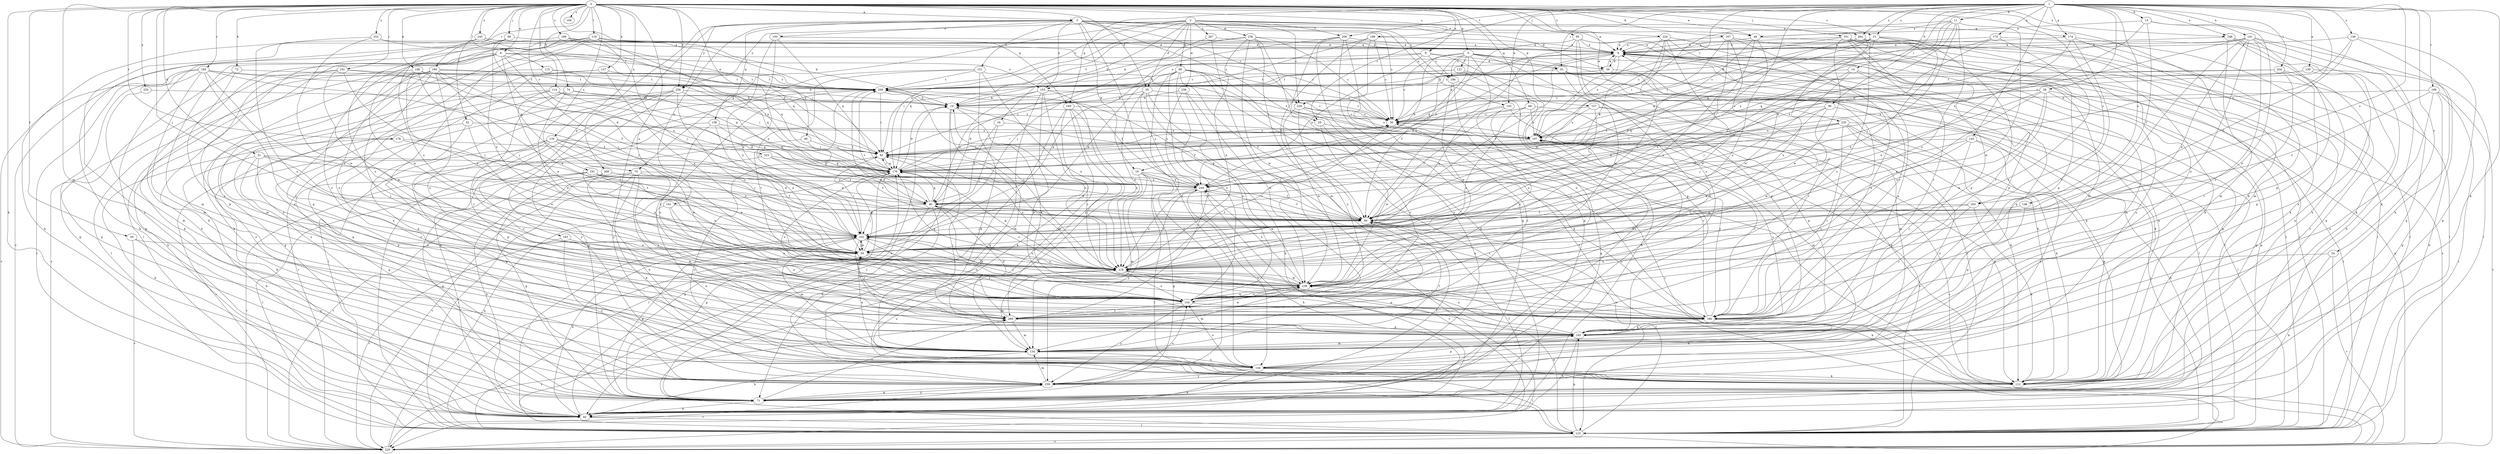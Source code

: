 strict digraph  {
0;
1;
2;
3;
5;
6;
8;
9;
11;
13;
14;
16;
18;
19;
21;
24;
28;
29;
30;
31;
35;
39;
40;
48;
49;
50;
52;
59;
60;
68;
69;
70;
71;
72;
74;
82;
90;
91;
92;
95;
99;
101;
102;
107;
108;
112;
114;
115;
116;
121;
123;
134;
135;
137;
139;
141;
143;
144;
145;
146;
149;
150;
151;
153;
154;
157;
158;
161;
163;
165;
169;
170;
174;
176;
178;
180;
181;
185;
186;
188;
189;
191;
194;
196;
197;
199;
204;
206;
208;
218;
223;
226;
228;
229;
235;
236;
238;
239;
245;
248;
249;
252;
255;
258;
259;
263;
264;
267;
268;
269;
0 -> 3  [label=a];
0 -> 5  [label=a];
0 -> 6  [label=a];
0 -> 8  [label=a];
0 -> 21  [label=c];
0 -> 31  [label=d];
0 -> 35  [label=d];
0 -> 48  [label=e];
0 -> 49  [label=e];
0 -> 52  [label=f];
0 -> 59  [label=f];
0 -> 68  [label=g];
0 -> 72  [label=h];
0 -> 74  [label=h];
0 -> 82  [label=h];
0 -> 95  [label=j];
0 -> 99  [label=j];
0 -> 101  [label=j];
0 -> 102  [label=j];
0 -> 107  [label=k];
0 -> 108  [label=k];
0 -> 112  [label=k];
0 -> 114  [label=l];
0 -> 115  [label=l];
0 -> 116  [label=l];
0 -> 134  [label=m];
0 -> 135  [label=n];
0 -> 137  [label=n];
0 -> 157  [label=p];
0 -> 169  [label=q];
0 -> 178  [label=r];
0 -> 180  [label=r];
0 -> 181  [label=r];
0 -> 185  [label=r];
0 -> 188  [label=s];
0 -> 189  [label=s];
0 -> 191  [label=s];
0 -> 194  [label=s];
0 -> 218  [label=u];
0 -> 223  [label=v];
0 -> 226  [label=v];
0 -> 235  [label=w];
0 -> 245  [label=x];
0 -> 248  [label=x];
0 -> 252  [label=y];
0 -> 255  [label=y];
0 -> 258  [label=y];
0 -> 263  [label=z];
1 -> 11  [label=b];
1 -> 13  [label=b];
1 -> 14  [label=b];
1 -> 21  [label=c];
1 -> 24  [label=c];
1 -> 28  [label=c];
1 -> 29  [label=c];
1 -> 60  [label=f];
1 -> 90  [label=i];
1 -> 91  [label=i];
1 -> 112  [label=k];
1 -> 139  [label=n];
1 -> 141  [label=n];
1 -> 143  [label=n];
1 -> 145  [label=o];
1 -> 146  [label=o];
1 -> 149  [label=o];
1 -> 169  [label=q];
1 -> 170  [label=q];
1 -> 174  [label=q];
1 -> 199  [label=t];
1 -> 204  [label=t];
1 -> 206  [label=t];
1 -> 228  [label=v];
1 -> 248  [label=x];
1 -> 249  [label=x];
1 -> 263  [label=z];
1 -> 264  [label=z];
2 -> 16  [label=b];
2 -> 35  [label=d];
2 -> 49  [label=e];
2 -> 69  [label=g];
2 -> 70  [label=g];
2 -> 174  [label=q];
2 -> 176  [label=q];
2 -> 206  [label=t];
2 -> 208  [label=t];
2 -> 228  [label=v];
2 -> 236  [label=w];
2 -> 238  [label=w];
2 -> 258  [label=y];
2 -> 264  [label=z];
2 -> 267  [label=z];
3 -> 9  [label=a];
3 -> 18  [label=b];
3 -> 29  [label=c];
3 -> 30  [label=c];
3 -> 39  [label=d];
3 -> 143  [label=n];
3 -> 144  [label=n];
3 -> 150  [label=o];
3 -> 151  [label=o];
3 -> 153  [label=o];
3 -> 158  [label=p];
3 -> 161  [label=p];
3 -> 163  [label=p];
3 -> 196  [label=s];
3 -> 228  [label=v];
3 -> 258  [label=y];
3 -> 268  [label=z];
5 -> 18  [label=b];
5 -> 30  [label=c];
5 -> 60  [label=f];
5 -> 91  [label=i];
5 -> 112  [label=k];
5 -> 121  [label=l];
5 -> 123  [label=l];
5 -> 165  [label=p];
5 -> 176  [label=q];
5 -> 196  [label=s];
5 -> 218  [label=u];
6 -> 39  [label=d];
6 -> 60  [label=f];
6 -> 70  [label=g];
6 -> 71  [label=g];
6 -> 112  [label=k];
6 -> 134  [label=m];
6 -> 153  [label=o];
6 -> 176  [label=q];
6 -> 269  [label=z];
8 -> 91  [label=i];
8 -> 92  [label=i];
8 -> 165  [label=p];
8 -> 196  [label=s];
8 -> 208  [label=t];
8 -> 249  [label=x];
9 -> 39  [label=d];
9 -> 40  [label=d];
9 -> 60  [label=f];
9 -> 71  [label=g];
9 -> 153  [label=o];
9 -> 197  [label=s];
9 -> 229  [label=v];
11 -> 40  [label=d];
11 -> 49  [label=e];
11 -> 92  [label=i];
11 -> 102  [label=j];
11 -> 176  [label=q];
11 -> 218  [label=u];
11 -> 239  [label=w];
11 -> 249  [label=x];
13 -> 49  [label=e];
13 -> 60  [label=f];
13 -> 112  [label=k];
13 -> 154  [label=o];
13 -> 249  [label=x];
14 -> 50  [label=e];
14 -> 102  [label=j];
14 -> 134  [label=m];
14 -> 165  [label=p];
14 -> 208  [label=t];
16 -> 40  [label=d];
16 -> 102  [label=j];
16 -> 197  [label=s];
18 -> 71  [label=g];
18 -> 123  [label=l];
18 -> 134  [label=m];
18 -> 239  [label=w];
18 -> 249  [label=x];
18 -> 259  [label=y];
19 -> 30  [label=c];
19 -> 123  [label=l];
19 -> 134  [label=m];
19 -> 218  [label=u];
21 -> 9  [label=a];
21 -> 30  [label=c];
21 -> 50  [label=e];
21 -> 60  [label=f];
21 -> 134  [label=m];
21 -> 176  [label=q];
21 -> 186  [label=r];
24 -> 82  [label=h];
24 -> 218  [label=u];
24 -> 229  [label=v];
28 -> 19  [label=b];
28 -> 50  [label=e];
28 -> 71  [label=g];
28 -> 102  [label=j];
28 -> 123  [label=l];
28 -> 176  [label=q];
28 -> 218  [label=u];
28 -> 239  [label=w];
29 -> 154  [label=o];
29 -> 197  [label=s];
29 -> 239  [label=w];
30 -> 9  [label=a];
30 -> 92  [label=i];
30 -> 197  [label=s];
31 -> 60  [label=f];
31 -> 82  [label=h];
31 -> 102  [label=j];
31 -> 165  [label=p];
31 -> 176  [label=q];
31 -> 186  [label=r];
35 -> 19  [label=b];
35 -> 30  [label=c];
35 -> 82  [label=h];
35 -> 218  [label=u];
35 -> 229  [label=v];
35 -> 249  [label=x];
39 -> 9  [label=a];
39 -> 112  [label=k];
39 -> 186  [label=r];
39 -> 208  [label=t];
40 -> 60  [label=f];
40 -> 71  [label=g];
40 -> 102  [label=j];
40 -> 112  [label=k];
40 -> 176  [label=q];
40 -> 208  [label=t];
40 -> 218  [label=u];
40 -> 269  [label=z];
48 -> 71  [label=g];
48 -> 92  [label=i];
48 -> 249  [label=x];
49 -> 9  [label=a];
49 -> 50  [label=e];
49 -> 60  [label=f];
49 -> 123  [label=l];
49 -> 218  [label=u];
50 -> 102  [label=j];
50 -> 123  [label=l];
50 -> 154  [label=o];
50 -> 176  [label=q];
50 -> 218  [label=u];
52 -> 82  [label=h];
52 -> 165  [label=p];
52 -> 176  [label=q];
52 -> 197  [label=s];
52 -> 239  [label=w];
59 -> 50  [label=e];
59 -> 229  [label=v];
59 -> 259  [label=y];
60 -> 19  [label=b];
60 -> 102  [label=j];
60 -> 208  [label=t];
68 -> 30  [label=c];
68 -> 60  [label=f];
68 -> 165  [label=p];
68 -> 197  [label=s];
68 -> 218  [label=u];
69 -> 30  [label=c];
69 -> 40  [label=d];
69 -> 60  [label=f];
69 -> 112  [label=k];
69 -> 123  [label=l];
69 -> 154  [label=o];
69 -> 186  [label=r];
69 -> 208  [label=t];
69 -> 259  [label=y];
69 -> 269  [label=z];
70 -> 82  [label=h];
70 -> 112  [label=k];
70 -> 123  [label=l];
70 -> 134  [label=m];
70 -> 229  [label=v];
70 -> 249  [label=x];
70 -> 269  [label=z];
71 -> 19  [label=b];
71 -> 60  [label=f];
71 -> 82  [label=h];
71 -> 259  [label=y];
71 -> 269  [label=z];
72 -> 71  [label=g];
72 -> 165  [label=p];
72 -> 208  [label=t];
74 -> 19  [label=b];
74 -> 186  [label=r];
74 -> 197  [label=s];
74 -> 239  [label=w];
74 -> 259  [label=y];
82 -> 60  [label=f];
82 -> 102  [label=j];
82 -> 123  [label=l];
82 -> 176  [label=q];
90 -> 30  [label=c];
90 -> 40  [label=d];
90 -> 102  [label=j];
90 -> 123  [label=l];
90 -> 239  [label=w];
91 -> 112  [label=k];
91 -> 123  [label=l];
91 -> 186  [label=r];
91 -> 208  [label=t];
91 -> 269  [label=z];
92 -> 176  [label=q];
92 -> 218  [label=u];
92 -> 259  [label=y];
95 -> 9  [label=a];
95 -> 60  [label=f];
95 -> 123  [label=l];
95 -> 154  [label=o];
95 -> 165  [label=p];
95 -> 239  [label=w];
95 -> 249  [label=x];
99 -> 9  [label=a];
99 -> 40  [label=d];
99 -> 50  [label=e];
99 -> 82  [label=h];
99 -> 154  [label=o];
101 -> 9  [label=a];
101 -> 30  [label=c];
101 -> 112  [label=k];
101 -> 123  [label=l];
101 -> 134  [label=m];
101 -> 165  [label=p];
101 -> 186  [label=r];
101 -> 239  [label=w];
102 -> 50  [label=e];
102 -> 71  [label=g];
102 -> 82  [label=h];
102 -> 92  [label=i];
102 -> 134  [label=m];
102 -> 154  [label=o];
102 -> 218  [label=u];
102 -> 269  [label=z];
107 -> 9  [label=a];
107 -> 123  [label=l];
107 -> 186  [label=r];
107 -> 197  [label=s];
107 -> 218  [label=u];
107 -> 239  [label=w];
108 -> 50  [label=e];
108 -> 102  [label=j];
108 -> 112  [label=k];
108 -> 154  [label=o];
108 -> 208  [label=t];
108 -> 249  [label=x];
112 -> 9  [label=a];
114 -> 19  [label=b];
114 -> 40  [label=d];
114 -> 50  [label=e];
114 -> 71  [label=g];
114 -> 92  [label=i];
114 -> 259  [label=y];
115 -> 82  [label=h];
115 -> 176  [label=q];
115 -> 208  [label=t];
116 -> 9  [label=a];
116 -> 19  [label=b];
116 -> 30  [label=c];
116 -> 82  [label=h];
116 -> 102  [label=j];
116 -> 123  [label=l];
116 -> 144  [label=n];
116 -> 249  [label=x];
116 -> 259  [label=y];
116 -> 269  [label=z];
121 -> 92  [label=i];
121 -> 123  [label=l];
121 -> 208  [label=t];
121 -> 259  [label=y];
123 -> 9  [label=a];
123 -> 60  [label=f];
123 -> 165  [label=p];
123 -> 197  [label=s];
123 -> 229  [label=v];
123 -> 239  [label=w];
134 -> 50  [label=e];
134 -> 60  [label=f];
134 -> 82  [label=h];
134 -> 144  [label=n];
135 -> 50  [label=e];
135 -> 92  [label=i];
135 -> 102  [label=j];
135 -> 112  [label=k];
135 -> 165  [label=p];
135 -> 186  [label=r];
135 -> 229  [label=v];
135 -> 239  [label=w];
137 -> 50  [label=e];
137 -> 71  [label=g];
137 -> 144  [label=n];
137 -> 208  [label=t];
139 -> 82  [label=h];
139 -> 144  [label=n];
139 -> 197  [label=s];
139 -> 208  [label=t];
141 -> 9  [label=a];
141 -> 50  [label=e];
141 -> 71  [label=g];
141 -> 102  [label=j];
141 -> 123  [label=l];
141 -> 154  [label=o];
141 -> 165  [label=p];
141 -> 176  [label=q];
141 -> 249  [label=x];
141 -> 269  [label=z];
143 -> 30  [label=c];
143 -> 71  [label=g];
143 -> 112  [label=k];
143 -> 154  [label=o];
144 -> 82  [label=h];
144 -> 112  [label=k];
144 -> 123  [label=l];
144 -> 154  [label=o];
144 -> 165  [label=p];
144 -> 218  [label=u];
144 -> 259  [label=y];
145 -> 50  [label=e];
145 -> 82  [label=h];
145 -> 92  [label=i];
145 -> 186  [label=r];
145 -> 259  [label=y];
145 -> 269  [label=z];
146 -> 60  [label=f];
146 -> 165  [label=p];
149 -> 9  [label=a];
149 -> 60  [label=f];
149 -> 71  [label=g];
149 -> 112  [label=k];
149 -> 197  [label=s];
150 -> 9  [label=a];
150 -> 50  [label=e];
150 -> 176  [label=q];
150 -> 218  [label=u];
151 -> 82  [label=h];
151 -> 102  [label=j];
151 -> 112  [label=k];
151 -> 197  [label=s];
151 -> 208  [label=t];
151 -> 218  [label=u];
153 -> 19  [label=b];
153 -> 30  [label=c];
153 -> 40  [label=d];
153 -> 71  [label=g];
153 -> 123  [label=l];
153 -> 165  [label=p];
153 -> 186  [label=r];
154 -> 102  [label=j];
154 -> 186  [label=r];
154 -> 239  [label=w];
154 -> 259  [label=y];
154 -> 269  [label=z];
157 -> 30  [label=c];
157 -> 112  [label=k];
157 -> 134  [label=m];
157 -> 197  [label=s];
157 -> 218  [label=u];
158 -> 50  [label=e];
158 -> 123  [label=l];
158 -> 154  [label=o];
158 -> 176  [label=q];
158 -> 197  [label=s];
161 -> 60  [label=f];
161 -> 144  [label=n];
161 -> 154  [label=o];
161 -> 186  [label=r];
163 -> 50  [label=e];
163 -> 154  [label=o];
163 -> 229  [label=v];
163 -> 259  [label=y];
165 -> 9  [label=a];
165 -> 50  [label=e];
165 -> 82  [label=h];
165 -> 92  [label=i];
165 -> 134  [label=m];
165 -> 197  [label=s];
165 -> 218  [label=u];
169 -> 30  [label=c];
169 -> 82  [label=h];
169 -> 112  [label=k];
169 -> 134  [label=m];
169 -> 218  [label=u];
169 -> 269  [label=z];
170 -> 9  [label=a];
170 -> 19  [label=b];
170 -> 134  [label=m];
170 -> 249  [label=x];
170 -> 269  [label=z];
174 -> 9  [label=a];
174 -> 71  [label=g];
174 -> 112  [label=k];
174 -> 186  [label=r];
174 -> 218  [label=u];
176 -> 19  [label=b];
176 -> 30  [label=c];
176 -> 60  [label=f];
176 -> 92  [label=i];
176 -> 123  [label=l];
176 -> 154  [label=o];
176 -> 249  [label=x];
178 -> 60  [label=f];
178 -> 82  [label=h];
178 -> 92  [label=i];
180 -> 50  [label=e];
180 -> 102  [label=j];
180 -> 112  [label=k];
180 -> 123  [label=l];
180 -> 134  [label=m];
180 -> 154  [label=o];
180 -> 165  [label=p];
180 -> 176  [label=q];
180 -> 186  [label=r];
180 -> 208  [label=t];
181 -> 19  [label=b];
181 -> 102  [label=j];
181 -> 208  [label=t];
181 -> 229  [label=v];
181 -> 239  [label=w];
181 -> 269  [label=z];
185 -> 50  [label=e];
185 -> 60  [label=f];
185 -> 71  [label=g];
185 -> 92  [label=i];
185 -> 123  [label=l];
185 -> 134  [label=m];
185 -> 186  [label=r];
185 -> 208  [label=t];
185 -> 229  [label=v];
186 -> 9  [label=a];
186 -> 19  [label=b];
186 -> 30  [label=c];
186 -> 144  [label=n];
186 -> 165  [label=p];
186 -> 197  [label=s];
186 -> 239  [label=w];
186 -> 249  [label=x];
188 -> 9  [label=a];
188 -> 30  [label=c];
188 -> 50  [label=e];
188 -> 60  [label=f];
188 -> 71  [label=g];
189 -> 9  [label=a];
189 -> 92  [label=i];
189 -> 176  [label=q];
189 -> 229  [label=v];
189 -> 239  [label=w];
191 -> 40  [label=d];
191 -> 50  [label=e];
191 -> 60  [label=f];
191 -> 71  [label=g];
191 -> 123  [label=l];
191 -> 218  [label=u];
191 -> 229  [label=v];
191 -> 249  [label=x];
196 -> 82  [label=h];
196 -> 154  [label=o];
196 -> 239  [label=w];
197 -> 92  [label=i];
197 -> 112  [label=k];
197 -> 134  [label=m];
197 -> 186  [label=r];
197 -> 259  [label=y];
199 -> 19  [label=b];
199 -> 60  [label=f];
199 -> 71  [label=g];
199 -> 123  [label=l];
199 -> 144  [label=n];
199 -> 229  [label=v];
204 -> 30  [label=c];
204 -> 165  [label=p];
204 -> 186  [label=r];
204 -> 208  [label=t];
204 -> 259  [label=y];
206 -> 9  [label=a];
206 -> 50  [label=e];
206 -> 71  [label=g];
206 -> 82  [label=h];
206 -> 112  [label=k];
206 -> 259  [label=y];
208 -> 19  [label=b];
208 -> 60  [label=f];
208 -> 92  [label=i];
208 -> 218  [label=u];
208 -> 259  [label=y];
208 -> 269  [label=z];
218 -> 30  [label=c];
218 -> 92  [label=i];
218 -> 134  [label=m];
218 -> 154  [label=o];
218 -> 165  [label=p];
218 -> 176  [label=q];
218 -> 239  [label=w];
218 -> 249  [label=x];
223 -> 40  [label=d];
223 -> 60  [label=f];
223 -> 176  [label=q];
223 -> 218  [label=u];
226 -> 9  [label=a];
226 -> 50  [label=e];
226 -> 123  [label=l];
226 -> 197  [label=s];
226 -> 239  [label=w];
226 -> 249  [label=x];
226 -> 259  [label=y];
228 -> 30  [label=c];
228 -> 154  [label=o];
228 -> 197  [label=s];
228 -> 229  [label=v];
228 -> 239  [label=w];
229 -> 9  [label=a];
229 -> 176  [label=q];
229 -> 197  [label=s];
229 -> 269  [label=z];
235 -> 71  [label=g];
235 -> 92  [label=i];
235 -> 112  [label=k];
235 -> 123  [label=l];
235 -> 176  [label=q];
235 -> 186  [label=r];
235 -> 197  [label=s];
235 -> 259  [label=y];
236 -> 9  [label=a];
236 -> 30  [label=c];
236 -> 102  [label=j];
236 -> 134  [label=m];
236 -> 176  [label=q];
236 -> 218  [label=u];
236 -> 229  [label=v];
236 -> 239  [label=w];
238 -> 19  [label=b];
238 -> 154  [label=o];
238 -> 239  [label=w];
238 -> 249  [label=x];
239 -> 102  [label=j];
239 -> 112  [label=k];
239 -> 134  [label=m];
239 -> 154  [label=o];
239 -> 176  [label=q];
239 -> 208  [label=t];
239 -> 249  [label=x];
245 -> 9  [label=a];
245 -> 82  [label=h];
245 -> 92  [label=i];
245 -> 208  [label=t];
245 -> 218  [label=u];
245 -> 259  [label=y];
248 -> 9  [label=a];
248 -> 82  [label=h];
248 -> 112  [label=k];
248 -> 134  [label=m];
248 -> 144  [label=n];
249 -> 40  [label=d];
249 -> 60  [label=f];
249 -> 82  [label=h];
249 -> 144  [label=n];
249 -> 208  [label=t];
249 -> 218  [label=u];
249 -> 229  [label=v];
252 -> 9  [label=a];
252 -> 154  [label=o];
252 -> 208  [label=t];
252 -> 239  [label=w];
255 -> 19  [label=b];
255 -> 134  [label=m];
258 -> 19  [label=b];
258 -> 71  [label=g];
258 -> 123  [label=l];
258 -> 218  [label=u];
258 -> 229  [label=v];
258 -> 249  [label=x];
258 -> 259  [label=y];
259 -> 71  [label=g];
259 -> 134  [label=m];
259 -> 154  [label=o];
259 -> 229  [label=v];
263 -> 50  [label=e];
263 -> 60  [label=f];
263 -> 112  [label=k];
263 -> 186  [label=r];
264 -> 9  [label=a];
264 -> 60  [label=f];
264 -> 112  [label=k];
264 -> 154  [label=o];
264 -> 165  [label=p];
264 -> 218  [label=u];
267 -> 9  [label=a];
267 -> 19  [label=b];
267 -> 269  [label=z];
268 -> 40  [label=d];
268 -> 71  [label=g];
268 -> 144  [label=n];
268 -> 229  [label=v];
268 -> 249  [label=x];
269 -> 30  [label=c];
269 -> 40  [label=d];
269 -> 134  [label=m];
269 -> 165  [label=p];
269 -> 239  [label=w];
}
